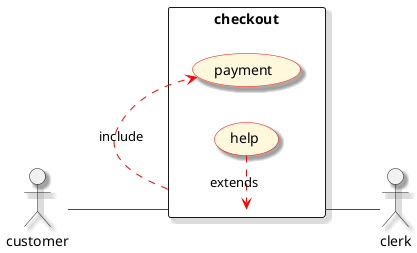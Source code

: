 @startuml
skinparam usecase {
    BorderColor #FF0000
    BackgroundColor #FFF8DC
    ArrowColor #FF0000
}
skinparam shadowing true

left to right direction
skinparam packageStyle rectangle
actor customer
actor clerk
rectangle checkout {
customer -- (checkout)
(checkout) .> (payment) : include
(help) .> (checkout) : extends
(checkout) -- clerk
}
@enduml
